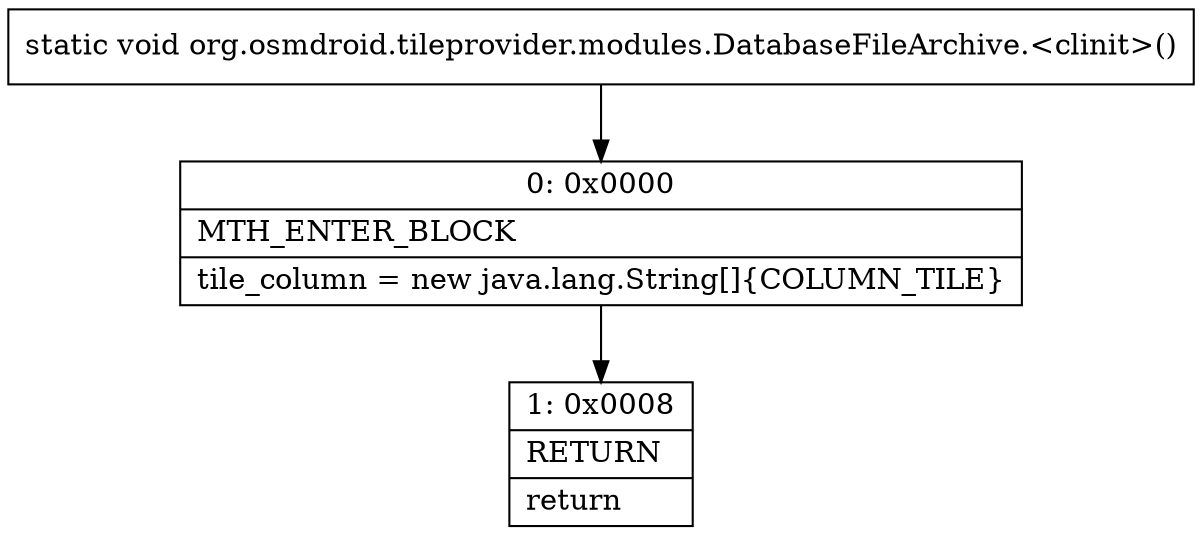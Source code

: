 digraph "CFG fororg.osmdroid.tileprovider.modules.DatabaseFileArchive.\<clinit\>()V" {
Node_0 [shape=record,label="{0\:\ 0x0000|MTH_ENTER_BLOCK\l|tile_column = new java.lang.String[]\{COLUMN_TILE\}\l}"];
Node_1 [shape=record,label="{1\:\ 0x0008|RETURN\l|return\l}"];
MethodNode[shape=record,label="{static void org.osmdroid.tileprovider.modules.DatabaseFileArchive.\<clinit\>() }"];
MethodNode -> Node_0;
Node_0 -> Node_1;
}

